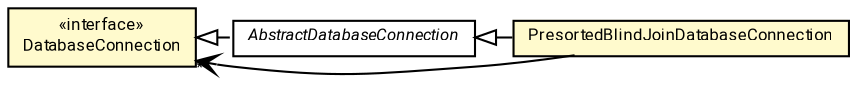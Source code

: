 #!/usr/local/bin/dot
#
# Class diagram 
# Generated by UMLGraph version R5_7_2-60-g0e99a6 (http://www.spinellis.gr/umlgraph/)
#

digraph G {
	graph [fontnames="svg"]
	edge [fontname="Roboto",fontsize=7,labelfontname="Roboto",labelfontsize=7,color="black"];
	node [fontname="Roboto",fontcolor="black",fontsize=8,shape=plaintext,margin=0,width=0,height=0];
	nodesep=0.15;
	ranksep=0.25;
	rankdir=LR;
	// de.lmu.ifi.dbs.elki.datasource.DatabaseConnection
	c8367793 [label=<<table title="de.lmu.ifi.dbs.elki.datasource.DatabaseConnection" border="0" cellborder="1" cellspacing="0" cellpadding="2" bgcolor="LemonChiffon" href="DatabaseConnection.html" target="_parent">
		<tr><td><table border="0" cellspacing="0" cellpadding="1">
		<tr><td align="center" balign="center"> &#171;interface&#187; </td></tr>
		<tr><td align="center" balign="center"> <font face="Roboto">DatabaseConnection</font> </td></tr>
		</table></td></tr>
		</table>>, URL="DatabaseConnection.html"];
	// de.lmu.ifi.dbs.elki.datasource.AbstractDatabaseConnection
	c8369275 [label=<<table title="de.lmu.ifi.dbs.elki.datasource.AbstractDatabaseConnection" border="0" cellborder="1" cellspacing="0" cellpadding="2" href="AbstractDatabaseConnection.html" target="_parent">
		<tr><td><table border="0" cellspacing="0" cellpadding="1">
		<tr><td align="center" balign="center"> <font face="Roboto"><i>AbstractDatabaseConnection</i></font> </td></tr>
		</table></td></tr>
		</table>>, URL="AbstractDatabaseConnection.html"];
	// de.lmu.ifi.dbs.elki.datasource.PresortedBlindJoinDatabaseConnection
	c8369403 [label=<<table title="de.lmu.ifi.dbs.elki.datasource.PresortedBlindJoinDatabaseConnection" border="0" cellborder="1" cellspacing="0" cellpadding="2" bgcolor="lemonChiffon" href="PresortedBlindJoinDatabaseConnection.html" target="_parent">
		<tr><td><table border="0" cellspacing="0" cellpadding="1">
		<tr><td align="center" balign="center"> <font face="Roboto">PresortedBlindJoinDatabaseConnection</font> </td></tr>
		</table></td></tr>
		</table>>, URL="PresortedBlindJoinDatabaseConnection.html"];
	// de.lmu.ifi.dbs.elki.datasource.AbstractDatabaseConnection implements de.lmu.ifi.dbs.elki.datasource.DatabaseConnection
	c8367793 -> c8369275 [arrowtail=empty,style=dashed,dir=back,weight=9];
	// de.lmu.ifi.dbs.elki.datasource.PresortedBlindJoinDatabaseConnection extends de.lmu.ifi.dbs.elki.datasource.AbstractDatabaseConnection
	c8369275 -> c8369403 [arrowtail=empty,dir=back,weight=10];
	// de.lmu.ifi.dbs.elki.datasource.PresortedBlindJoinDatabaseConnection navassoc de.lmu.ifi.dbs.elki.datasource.DatabaseConnection
	c8369403 -> c8367793 [arrowhead=open,weight=1,headlabel="*"];
}

